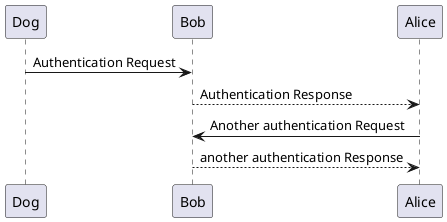 @startuml
Dog -> Bob: Authentication Request
Bob --> Alice: Authentication Response

Alice -> Bob: Another authentication Request
Alice <-- Bob: another authentication Response
@enduml